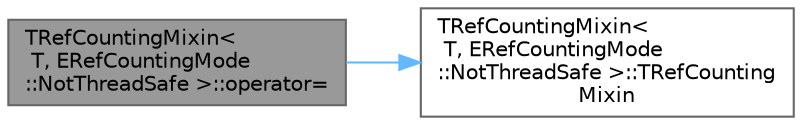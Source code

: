 digraph "TRefCountingMixin&lt; T, ERefCountingMode::NotThreadSafe &gt;::operator="
{
 // INTERACTIVE_SVG=YES
 // LATEX_PDF_SIZE
  bgcolor="transparent";
  edge [fontname=Helvetica,fontsize=10,labelfontname=Helvetica,labelfontsize=10];
  node [fontname=Helvetica,fontsize=10,shape=box,height=0.2,width=0.4];
  rankdir="LR";
  Node1 [id="Node000001",label="TRefCountingMixin\<\l T, ERefCountingMode\l::NotThreadSafe \>::operator=",height=0.2,width=0.4,color="gray40", fillcolor="grey60", style="filled", fontcolor="black",tooltip=" "];
  Node1 -> Node2 [id="edge1_Node000001_Node000002",color="steelblue1",style="solid",tooltip=" "];
  Node2 [id="Node000002",label="TRefCountingMixin\<\l T, ERefCountingMode\l::NotThreadSafe \>::TRefCounting\lMixin",height=0.2,width=0.4,color="grey40", fillcolor="white", style="filled",URL="$dd/da6/classTRefCountingMixin_3_01T_00_01ERefCountingMode_1_1NotThreadSafe_01_4.html#a0aa6717ebfbd3a4944d215cee3a2c85c",tooltip=" "];
}
